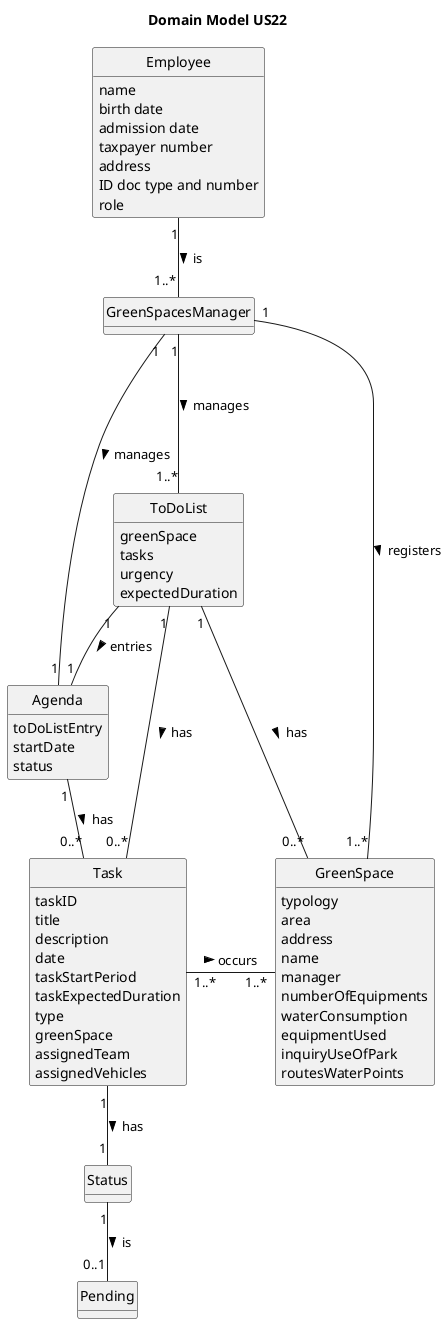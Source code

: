 @startuml
skinparam monochrome true
skinparam packageStyle rectangle
skinparam shadowing false

'left to right direction

skinparam classAttributeIconSize 0

hide circle
hide methods

title Domain Model US22


class Employee {
    name
    birth date
    contact (email/phone)
    admission date
    taxpayer number
    address
    ID doc type and number
    role
}

class Task {
    taskID
    title
    description
    date
    taskStartPeriod
    taskExpectedDuration
    type
    greenSpace
    assignedTeam
    assignedVehicles
}
class GreenSpacesManager{

}

class ToDoList{
    greenSpace
    tasks
    urgency
    expectedDuration
}
class GreenSpace {
    typology
    area
    address
    name
    manager
    numberOfEquipments
    waterConsumption
    equipmentUsed
    inquiryUseOfPark
    routesWaterPoints
}
class Agenda {
    toDoListEntry
    startDate
    status
}
class Status {
}

Employee "1" -- "1..*" GreenSpacesManager : is >
GreenSpacesManager "1" --- "1..*" ToDoList : manages >
GreenSpacesManager "1" -- "1" Agenda : manages >
ToDoList "1" -- "1" Agenda : entries >
GreenSpacesManager "1" -- "1..*" GreenSpace : registers >
ToDoList "1" -- "0..*" GreenSpace : has >
Agenda "1" -- "0..*" Task : has >
Task "1..*" - "1..*" GreenSpace: occurs >
ToDoList "1" -- "0..*" Task : has >
Status "1" -- "0..1" Pending : is >
Task "1" -- "1" Status : has >


@enduml